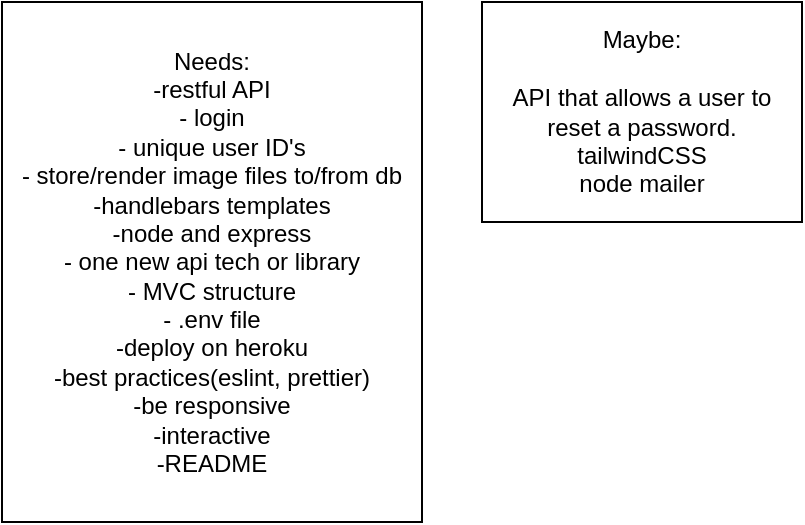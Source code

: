 <mxfile>
    <diagram id="H-Xk3k1YOWCcV0c82pGs" name="Page-1">
        <mxGraphModel dx="951" dy="718" grid="1" gridSize="10" guides="1" tooltips="1" connect="1" arrows="1" fold="1" page="1" pageScale="1" pageWidth="850" pageHeight="1100" math="0" shadow="0">
            <root>
                <mxCell id="0"/>
                <mxCell id="1" parent="0"/>
                <mxCell id="2" value="Needs:&lt;br&gt;-restful API&lt;br&gt;- login&lt;br&gt;- unique user ID's&lt;br&gt;- store/render image files to/from db&lt;br&gt;-handlebars templates&lt;br&gt;-node and express&lt;br&gt;- one new api tech or library&lt;br&gt;- MVC structure&lt;br&gt;- .env file&lt;br&gt;-deploy on heroku&lt;br&gt;-best practices(eslint, prettier)&lt;br&gt;-be responsive&lt;br&gt;-interactive&lt;br&gt;-README" style="rounded=0;whiteSpace=wrap;html=1;" parent="1" vertex="1">
                    <mxGeometry width="210" height="260" as="geometry"/>
                </mxCell>
                <mxCell id="3" value="Maybe:&lt;br&gt;&lt;br&gt;API that allows a user to reset a password.&lt;br&gt;tailwindCSS&lt;br&gt;node mailer" style="rounded=0;whiteSpace=wrap;html=1;" parent="1" vertex="1">
                    <mxGeometry x="240" width="160" height="110" as="geometry"/>
                </mxCell>
            </root>
        </mxGraphModel>
    </diagram>
    <diagram id="1QjXLN4vIg7KYkwwAsSu" name="Page-2">
        <mxGraphModel dx="951" dy="718" grid="1" gridSize="10" guides="1" tooltips="1" connect="1" arrows="1" fold="1" page="1" pageScale="1" pageWidth="850" pageHeight="1100" math="0" shadow="0">
            <root>
                <mxCell id="D4h_o2BqiFLex2grdDVz-0"/>
                <mxCell id="D4h_o2BqiFLex2grdDVz-1" parent="D4h_o2BqiFLex2grdDVz-0"/>
                <mxCell id="D4h_o2BqiFLex2grdDVz-2" value="User:&lt;br&gt;&lt;br&gt;first_name:&lt;br&gt;last_name:&lt;br&gt;email:&lt;br&gt;password:&lt;br&gt;uuid:&lt;br&gt;hasMany(Pet):&lt;br&gt;" style="whiteSpace=wrap;html=1;" parent="D4h_o2BqiFLex2grdDVz-1" vertex="1">
                    <mxGeometry x="10" y="10" width="130" height="190" as="geometry"/>
                </mxCell>
                <mxCell id="D4h_o2BqiFLex2grdDVz-3" value="Pet&lt;br&gt;&lt;br&gt;hasOne(User):&lt;br&gt;name:&lt;br&gt;profilePicture:&lt;br&gt;uuid:&lt;br&gt;hasMany(Post):" style="whiteSpace=wrap;html=1;" parent="D4h_o2BqiFLex2grdDVz-1" vertex="1">
                    <mxGeometry x="150" y="10" width="120" height="190" as="geometry"/>
                </mxCell>
                <mxCell id="D4h_o2BqiFLex2grdDVz-4" value="Post&lt;br&gt;&lt;br&gt;hasOne(Pet):&lt;br&gt;description:&lt;br&gt;picture:&lt;br&gt;time_posted:&lt;br&gt;uuid:&lt;br&gt;hasMany(comments):" style="whiteSpace=wrap;html=1;" parent="D4h_o2BqiFLex2grdDVz-1" vertex="1">
                    <mxGeometry x="280" y="10" width="120" height="190" as="geometry"/>
                </mxCell>
                <mxCell id="D4h_o2BqiFLex2grdDVz-5" value="Comments&lt;br&gt;&lt;br&gt;hasOne(Pet):&lt;br&gt;" style="rounded=0;whiteSpace=wrap;html=1;" parent="D4h_o2BqiFLex2grdDVz-1" vertex="1">
                    <mxGeometry x="410" y="10" width="120" height="190" as="geometry"/>
                </mxCell>
            </root>
        </mxGraphModel>
    </diagram>
</mxfile>